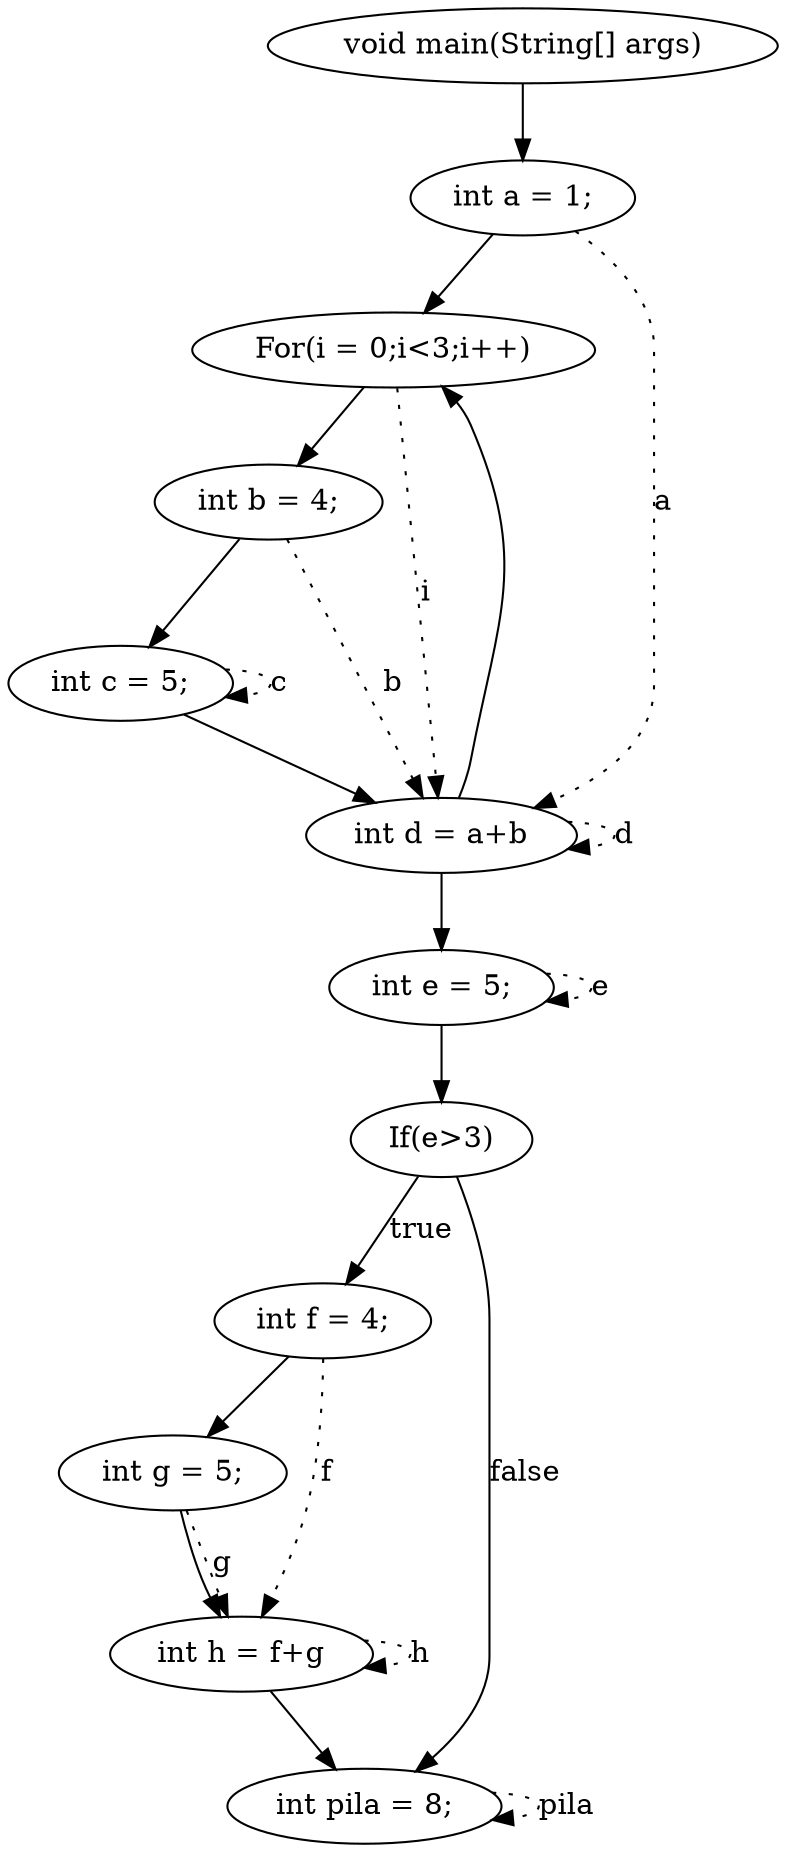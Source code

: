 digraph graphname{
"void main(String[] args)" -> "int a = 1;" -> "For(i = 0;i<3;i++)"
"For(i = 0;i<3;i++)" -> "int b = 4;" -> "int c = 5;" -> "int d = a+b" -> "int e = 5;"
"int d = a+b" -> "For(i = 0;i<3;i++)"
"For(i = 0;i<3;i++)" -> "int d = a+b"[label="i" style="dotted"]
"int e = 5;" -> "If(e>3)"
"If(e>3)" -> "int f = 4;"[label="true"]
"int f = 4;" -> "int g = 5;"->"int h = f+g" -> "int pila = 8;"
"If(e>3)" -> "int pila = 8;"[label="false"]
"int pila = 8;""int a = 1;" -> "int d = a+b"[label="a" style="dotted"]
"int b = 4;" -> "int d = a+b"[label="b" style="dotted"]
"int c = 5;" -> "int c = 5;"[label="c" style="dotted"]
"int d = a+b" -> "int d = a+b"[label="d" style="dotted"]
"int e = 5;" -> "int e = 5;"[label="e" style="dotted"]
"int f = 4;" -> "int h = f+g"[label="f" style="dotted"]
"int g = 5;" -> "int h = f+g"[label="g" style="dotted"]
"int h = f+g" -> "int h = f+g"[label="h" style="dotted"]
"int pila = 8;" -> "int pila = 8;"[label="pila" style="dotted"]
}
